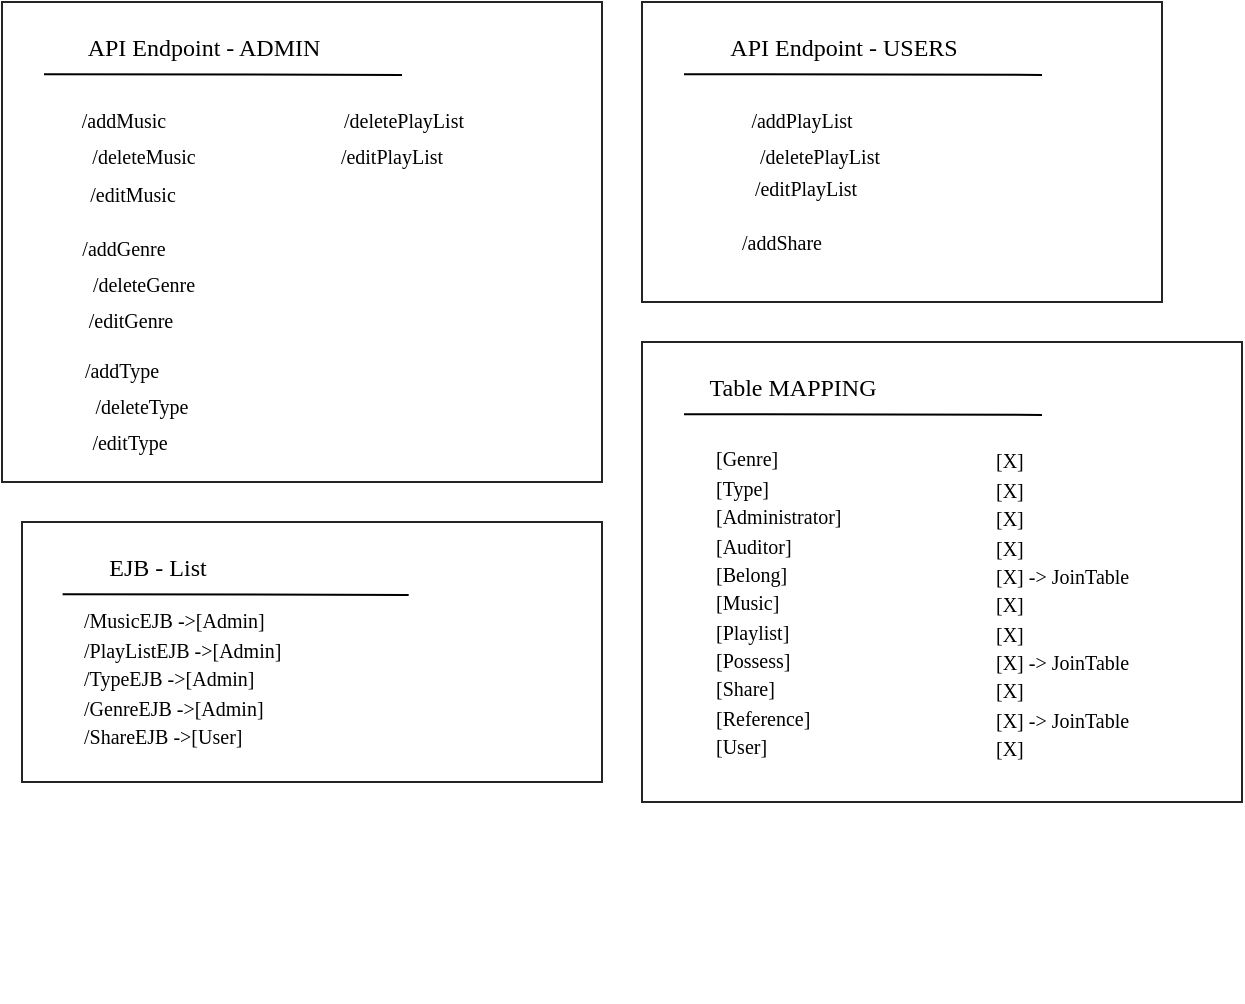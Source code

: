 <mxfile version="27.0.9">
  <diagram name="Page-1" id="adGEc_nTsVdC9XLiCqks">
    <mxGraphModel dx="593" dy="467" grid="1" gridSize="10" guides="1" tooltips="1" connect="1" arrows="1" fold="1" page="1" pageScale="1" pageWidth="827" pageHeight="1169" math="0" shadow="0">
      <root>
        <mxCell id="0" />
        <mxCell id="1" parent="0" />
        <mxCell id="QBsLuEhznaoQFIBBGWlC-17" value="" style="group" parent="1" vertex="1" connectable="0">
          <mxGeometry x="250" y="170" width="300" height="240" as="geometry" />
        </mxCell>
        <mxCell id="xaW593ikv_hJflvQ_vIK-4" value="" style="rounded=0;whiteSpace=wrap;html=1;fillColor=light-dark(#FFFFFF,#242426);strokeColor=light-dark(#242426,#242426);movable=1;resizable=1;rotatable=1;deletable=1;editable=1;locked=0;connectable=1;container=0;" parent="QBsLuEhznaoQFIBBGWlC-17" vertex="1">
          <mxGeometry width="300" height="240" as="geometry" />
        </mxCell>
        <mxCell id="xaW593ikv_hJflvQ_vIK-55" value="&lt;font style=&quot;font-size: 10px; color: light-dark(rgb(0, 0, 0), rgb(96, 114, 250));&quot;&gt;/editPlayList&lt;/font&gt;" style="text;html=1;align=center;verticalAlign=middle;whiteSpace=wrap;rounded=0;fontFamily=Nerd;container=0;" parent="QBsLuEhznaoQFIBBGWlC-17" vertex="1">
          <mxGeometry x="130" y="63.78" width="130" height="27.33" as="geometry" />
        </mxCell>
        <mxCell id="xaW593ikv_hJflvQ_vIK-57" value="&lt;font style=&quot;font-size: 10px; color: light-dark(rgb(0, 0, 0), rgb(96, 114, 250));&quot;&gt;/editMusic&lt;/font&gt;" style="text;html=1;align=center;verticalAlign=middle;whiteSpace=wrap;rounded=0;fontFamily=Nerd;container=0;" parent="QBsLuEhznaoQFIBBGWlC-17" vertex="1">
          <mxGeometry x="1" y="82" width="129" height="27.33" as="geometry" />
        </mxCell>
        <mxCell id="xaW593ikv_hJflvQ_vIK-6" value="API Endpoint - ADMIN" style="text;html=1;align=center;verticalAlign=middle;whiteSpace=wrap;rounded=0;fontFamily=Nerd;container=0;fontColor=light-dark(#000000,#B2B0BF);" parent="QBsLuEhznaoQFIBBGWlC-17" vertex="1">
          <mxGeometry x="21" y="9.111" width="160" height="27.333" as="geometry" />
        </mxCell>
        <mxCell id="xaW593ikv_hJflvQ_vIK-19" value="" style="endArrow=none;html=1;rounded=0;fontColor=light-dark(#000000,#B2B0BF);strokeColor=light-dark(#000000,#B2B0BF);" parent="QBsLuEhznaoQFIBBGWlC-17" edge="1">
          <mxGeometry width="50" height="50" relative="1" as="geometry">
            <mxPoint x="21" y="36.08" as="sourcePoint" />
            <mxPoint x="200" y="36.444" as="targetPoint" />
          </mxGeometry>
        </mxCell>
        <mxCell id="xaW593ikv_hJflvQ_vIK-18" value="&lt;font style=&quot;font-size: 10px; color: light-dark(rgb(0, 0, 0), rgb(67, 194, 63));&quot;&gt;/addMusic&lt;/font&gt;" style="text;html=1;align=center;verticalAlign=middle;whiteSpace=wrap;rounded=0;fontFamily=Nerd;container=0;" parent="QBsLuEhznaoQFIBBGWlC-17" vertex="1">
          <mxGeometry x="1" y="45.556" width="120" height="27.333" as="geometry" />
        </mxCell>
        <mxCell id="xaW593ikv_hJflvQ_vIK-28" value="&lt;font style=&quot;font-size: 10px; color: light-dark(rgb(0, 0, 0), rgb(236, 97, 81));&quot;&gt;/deleteMusic&lt;/font&gt;" style="text;html=1;align=center;verticalAlign=middle;whiteSpace=wrap;rounded=0;fontFamily=Nerd;container=0;" parent="QBsLuEhznaoQFIBBGWlC-17" vertex="1">
          <mxGeometry x="1" y="63.778" width="140" height="27.333" as="geometry" />
        </mxCell>
        <mxCell id="xaW593ikv_hJflvQ_vIK-43" value="&lt;font style=&quot;font-size: 10px; color: light-dark(rgb(0, 0, 0), rgb(236, 97, 81));&quot;&gt;/deletePlayList&lt;/font&gt;" style="text;html=1;align=center;verticalAlign=middle;whiteSpace=wrap;rounded=0;fontFamily=Nerd;container=0;" parent="QBsLuEhznaoQFIBBGWlC-17" vertex="1">
          <mxGeometry x="131" y="45.558" width="140" height="27.333" as="geometry" />
        </mxCell>
        <mxCell id="xaW593ikv_hJflvQ_vIK-34" value="&lt;font style=&quot;color: light-dark(rgb(0, 0, 0), rgb(67, 194, 63)); font-size: 10px;&quot;&gt;/addType&lt;/font&gt;" style="text;html=1;align=center;verticalAlign=middle;whiteSpace=wrap;rounded=0;fontFamily=Nerd;container=0;" parent="QBsLuEhznaoQFIBBGWlC-17" vertex="1">
          <mxGeometry y="169.997" width="120" height="27.333" as="geometry" />
        </mxCell>
        <mxCell id="xaW593ikv_hJflvQ_vIK-35" value="&lt;font style=&quot;font-size: 10px; color: light-dark(rgb(0, 0, 0), rgb(236, 97, 81));&quot;&gt;/deleteType&lt;/font&gt;" style="text;html=1;align=center;verticalAlign=middle;whiteSpace=wrap;rounded=0;fontFamily=Nerd;container=0;" parent="QBsLuEhznaoQFIBBGWlC-17" vertex="1">
          <mxGeometry y="188.219" width="140" height="27.333" as="geometry" />
        </mxCell>
        <mxCell id="xaW593ikv_hJflvQ_vIK-31" value="&lt;font style=&quot;color: light-dark(rgb(0, 0, 0), rgb(67, 194, 63)); font-size: 10px;&quot;&gt;/addGenre&lt;/font&gt;" style="text;html=1;align=center;verticalAlign=middle;whiteSpace=wrap;rounded=0;fontFamily=Nerd;container=0;" parent="QBsLuEhznaoQFIBBGWlC-17" vertex="1">
          <mxGeometry x="1" y="109.331" width="120.0" height="27.333" as="geometry" />
        </mxCell>
        <mxCell id="xaW593ikv_hJflvQ_vIK-32" value="&lt;font style=&quot;font-size: 10px; color: light-dark(rgb(0, 0, 0), rgb(236, 97, 81));&quot;&gt;/deleteGenre&lt;/font&gt;" style="text;html=1;align=center;verticalAlign=middle;whiteSpace=wrap;rounded=0;fontFamily=Nerd;container=0;" parent="QBsLuEhznaoQFIBBGWlC-17" vertex="1">
          <mxGeometry x="1" y="127.553" width="140" height="27.333" as="geometry" />
        </mxCell>
        <mxCell id="QBsLuEhznaoQFIBBGWlC-13" value="&lt;font style=&quot;font-size: 10px; color: light-dark(rgb(0, 0, 0), rgb(96, 114, 250));&quot;&gt;/editGenre&lt;/font&gt;" style="text;html=1;align=center;verticalAlign=middle;whiteSpace=wrap;rounded=0;fontFamily=Nerd;container=0;" parent="QBsLuEhznaoQFIBBGWlC-17" vertex="1">
          <mxGeometry y="145.78" width="129" height="27.33" as="geometry" />
        </mxCell>
        <mxCell id="QBsLuEhznaoQFIBBGWlC-14" value="&lt;font style=&quot;font-size: 10px; color: light-dark(rgb(0, 0, 0), rgb(96, 114, 250));&quot;&gt;/editType&lt;/font&gt;" style="text;html=1;align=center;verticalAlign=middle;whiteSpace=wrap;rounded=0;fontFamily=Nerd;container=0;" parent="QBsLuEhznaoQFIBBGWlC-17" vertex="1">
          <mxGeometry x="5" y="206" width="118" height="27.33" as="geometry" />
        </mxCell>
        <mxCell id="61xWKuRoAaAwgnql3DkE-5" value="" style="group" parent="1" vertex="1" connectable="0">
          <mxGeometry x="570" y="170" width="260" height="150" as="geometry" />
        </mxCell>
        <mxCell id="QBsLuEhznaoQFIBBGWlC-1" value="" style="rounded=0;whiteSpace=wrap;html=1;fillColor=light-dark(#FFFFFF,#242426);strokeColor=light-dark(#242426,#242426);movable=1;resizable=1;rotatable=1;deletable=1;editable=1;locked=0;connectable=1;container=0;" parent="61xWKuRoAaAwgnql3DkE-5" vertex="1">
          <mxGeometry width="260" height="150" as="geometry" />
        </mxCell>
        <mxCell id="QBsLuEhznaoQFIBBGWlC-2" value="&lt;font style=&quot;font-size: 10px; color: light-dark(rgb(0, 0, 0), rgb(96, 114, 250));&quot;&gt;/editPlayList&lt;/font&gt;" style="text;html=1;align=center;verticalAlign=middle;whiteSpace=wrap;rounded=0;fontFamily=Nerd;container=0;" parent="61xWKuRoAaAwgnql3DkE-5" vertex="1">
          <mxGeometry x="17" y="79.0" width="130" height="27.33" as="geometry" />
        </mxCell>
        <mxCell id="QBsLuEhznaoQFIBBGWlC-4" value="API Endpoint - USERS" style="text;html=1;align=center;verticalAlign=middle;whiteSpace=wrap;rounded=0;fontFamily=Nerd;container=0;fontColor=light-dark(#000000,#B2B0BF);" parent="61xWKuRoAaAwgnql3DkE-5" vertex="1">
          <mxGeometry x="21" y="9.111" width="160" height="27.333" as="geometry" />
        </mxCell>
        <mxCell id="QBsLuEhznaoQFIBBGWlC-5" value="" style="endArrow=none;html=1;rounded=0;fontColor=light-dark(#000000,#B2B0BF);strokeColor=light-dark(#000000,#B2B0BF);" parent="61xWKuRoAaAwgnql3DkE-5" edge="1">
          <mxGeometry width="50" height="50" relative="1" as="geometry">
            <mxPoint x="21" y="36.08" as="sourcePoint" />
            <mxPoint x="200" y="36.444" as="targetPoint" />
          </mxGeometry>
        </mxCell>
        <mxCell id="QBsLuEhznaoQFIBBGWlC-8" value="&lt;font style=&quot;font-size: 10px; color: light-dark(rgb(0, 0, 0), rgb(236, 97, 81));&quot;&gt;/deletePlayList&lt;/font&gt;" style="text;html=1;align=center;verticalAlign=middle;whiteSpace=wrap;rounded=0;fontFamily=Nerd;container=0;" parent="61xWKuRoAaAwgnql3DkE-5" vertex="1">
          <mxGeometry x="19" y="63.778" width="140" height="27.333" as="geometry" />
        </mxCell>
        <mxCell id="QBsLuEhznaoQFIBBGWlC-15" value="&lt;font style=&quot;font-size: 10px; color: light-dark(rgb(0, 0, 0), rgb(67, 194, 63));&quot;&gt;/addPlayList&lt;/font&gt;" style="text;html=1;align=center;verticalAlign=middle;whiteSpace=wrap;rounded=0;fontFamily=Nerd;container=0;" parent="61xWKuRoAaAwgnql3DkE-5" vertex="1">
          <mxGeometry x="10" y="45.56" width="140" height="27.33" as="geometry" />
        </mxCell>
        <mxCell id="61xWKuRoAaAwgnql3DkE-3" value="&lt;font style=&quot;font-size: 10px; color: light-dark(rgb(0, 0, 0), rgb(67, 194, 63));&quot;&gt;/addShare&lt;/font&gt;" style="text;html=1;align=center;verticalAlign=middle;whiteSpace=wrap;rounded=0;fontFamily=Nerd;container=0;" parent="61xWKuRoAaAwgnql3DkE-5" vertex="1">
          <mxGeometry x="10" y="106.326" width="120" height="27.333" as="geometry" />
        </mxCell>
        <mxCell id="ejLephuHNBTfkFpX3HiP-1" value="" style="group" vertex="1" connectable="0" parent="1">
          <mxGeometry x="260" y="430" width="290" height="240" as="geometry" />
        </mxCell>
        <mxCell id="ejLephuHNBTfkFpX3HiP-2" value="" style="rounded=0;whiteSpace=wrap;html=1;fillColor=light-dark(#FFFFFF,#242426);strokeColor=light-dark(#242426,#242426);movable=1;resizable=1;rotatable=1;deletable=1;editable=1;locked=0;connectable=1;container=0;" vertex="1" parent="ejLephuHNBTfkFpX3HiP-1">
          <mxGeometry width="290.0" height="130" as="geometry" />
        </mxCell>
        <mxCell id="ejLephuHNBTfkFpX3HiP-4" value="&lt;div align=&quot;left&quot;&gt;&lt;font style=&quot;font-size: 10px; color: light-dark(rgb(0, 0, 0), rgb(96, 114, 250));&quot;&gt;/MusicEJB&lt;/font&gt;&lt;font style=&quot;font-size: 10px; color: light-dark(rgb(0, 0, 0), rgb(96, 114, 250));&quot;&gt; -&amp;gt;[Admin]&lt;/font&gt;&lt;/div&gt;&lt;div align=&quot;left&quot;&gt;&lt;font style=&quot;font-size: 10px; color: light-dark(rgb(0, 0, 0), rgb(96, 114, 250));&quot;&gt;/PlayListEJB -&amp;gt;[Admin]&lt;/font&gt;&lt;/div&gt;&lt;div align=&quot;left&quot;&gt;&lt;font style=&quot;font-size: 10px; color: light-dark(rgb(0, 0, 0), rgb(96, 114, 250));&quot;&gt;/TypeEJB -&amp;gt;[Admin]&lt;/font&gt;&lt;/div&gt;&lt;div align=&quot;left&quot;&gt;&lt;font style=&quot;font-size: 10px; color: light-dark(rgb(0, 0, 0), rgb(96, 114, 250));&quot;&gt;/GenreEJB -&amp;gt;[Admin]&lt;/font&gt;&lt;/div&gt;&lt;div&gt;&lt;div align=&quot;left&quot;&gt;&lt;font style=&quot;font-size: 10px; color: light-dark(rgb(0, 0, 0), rgb(96, 114, 250));&quot;&gt;/ShareEJB -&amp;gt;[User]&lt;/font&gt;&lt;/div&gt;&lt;br&gt;&lt;/div&gt;" style="text;html=1;align=left;verticalAlign=middle;whiteSpace=wrap;rounded=0;fontFamily=Nerd;container=0;" vertex="1" parent="ejLephuHNBTfkFpX3HiP-1">
          <mxGeometry x="29" y="-10" width="141" height="190" as="geometry" />
        </mxCell>
        <mxCell id="ejLephuHNBTfkFpX3HiP-5" value="EJB - List" style="text;html=1;align=center;verticalAlign=middle;whiteSpace=wrap;rounded=0;fontFamily=Nerd;container=0;fontColor=light-dark(#000000,#B2B0BF);" vertex="1" parent="ejLephuHNBTfkFpX3HiP-1">
          <mxGeometry x="20.3" y="9.11" width="95.7" height="27.33" as="geometry" />
        </mxCell>
        <mxCell id="ejLephuHNBTfkFpX3HiP-6" value="" style="endArrow=none;html=1;rounded=0;fontColor=light-dark(#000000,#B2B0BF);strokeColor=light-dark(#000000,#B2B0BF);" edge="1" parent="ejLephuHNBTfkFpX3HiP-1">
          <mxGeometry width="50" height="50" relative="1" as="geometry">
            <mxPoint x="20.3" y="36.08" as="sourcePoint" />
            <mxPoint x="193.333" y="36.444" as="targetPoint" />
          </mxGeometry>
        </mxCell>
        <mxCell id="ejLephuHNBTfkFpX3HiP-16" value="" style="group" vertex="1" connectable="0" parent="1">
          <mxGeometry x="570" y="340" width="300" height="231" as="geometry" />
        </mxCell>
        <mxCell id="61xWKuRoAaAwgnql3DkE-7" value="" style="rounded=0;whiteSpace=wrap;html=1;fillColor=light-dark(#FFFFFF,#242426);strokeColor=light-dark(#242426,#242426);movable=1;resizable=1;rotatable=1;deletable=1;editable=1;locked=0;connectable=1;container=0;" parent="ejLephuHNBTfkFpX3HiP-16" vertex="1">
          <mxGeometry width="300" height="230" as="geometry" />
        </mxCell>
        <mxCell id="61xWKuRoAaAwgnql3DkE-9" value="Table MAPPING" style="text;html=1;align=center;verticalAlign=middle;whiteSpace=wrap;rounded=0;fontFamily=Nerd;container=0;fontColor=light-dark(#000000,#B2B0BF);" parent="ejLephuHNBTfkFpX3HiP-16" vertex="1">
          <mxGeometry x="21" y="9.11" width="109" height="27.33" as="geometry" />
        </mxCell>
        <mxCell id="61xWKuRoAaAwgnql3DkE-10" value="" style="endArrow=none;html=1;rounded=0;fontColor=light-dark(#000000,#B2B0BF);strokeColor=light-dark(#000000,#B2B0BF);" parent="ejLephuHNBTfkFpX3HiP-16" edge="1">
          <mxGeometry width="50" height="50" relative="1" as="geometry">
            <mxPoint x="21" y="36.08" as="sourcePoint" />
            <mxPoint x="200" y="36.444" as="targetPoint" />
          </mxGeometry>
        </mxCell>
        <mxCell id="61xWKuRoAaAwgnql3DkE-12" value="&lt;div align=&quot;left&quot;&gt;&lt;font style=&quot;font-size: 10px; color: light-dark(rgb(0, 0, 0), rgb(67, 194, 63));&quot;&gt;[Genre]&lt;/font&gt;&lt;/div&gt;&lt;div align=&quot;left&quot;&gt;&lt;font style=&quot;font-size: 10px; color: light-dark(rgb(0, 0, 0), rgb(67, 194, 63));&quot;&gt;[Type]&lt;/font&gt;&lt;/div&gt;&lt;div align=&quot;left&quot;&gt;&lt;font style=&quot;font-size: 10px; color: light-dark(rgb(0, 0, 0), rgb(67, 194, 63));&quot;&gt;[Administrator]&lt;/font&gt;&lt;/div&gt;&lt;div align=&quot;left&quot;&gt;&lt;font style=&quot;font-size: 10px; color: light-dark(rgb(0, 0, 0), rgb(67, 194, 63));&quot;&gt;[Auditor]&lt;/font&gt;&lt;/div&gt;&lt;div align=&quot;left&quot;&gt;&lt;font style=&quot;font-size: 10px; color: light-dark(rgb(0, 0, 0), rgb(67, 194, 63));&quot;&gt;[Belong]&lt;/font&gt;&lt;/div&gt;&lt;div align=&quot;left&quot;&gt;&lt;font style=&quot;font-size: 10px; color: light-dark(rgb(0, 0, 0), rgb(67, 194, 63));&quot;&gt;[Music]&lt;/font&gt;&lt;/div&gt;&lt;div align=&quot;left&quot;&gt;&lt;font style=&quot;font-size: 10px; color: light-dark(rgb(0, 0, 0), rgb(67, 194, 63));&quot;&gt;[Playlist]&lt;/font&gt;&lt;/div&gt;&lt;div align=&quot;left&quot;&gt;&lt;font style=&quot;font-size: 10px; color: light-dark(rgb(0, 0, 0), rgb(67, 194, 63));&quot;&gt;[Possess]&lt;/font&gt;&lt;/div&gt;&lt;div align=&quot;left&quot;&gt;&lt;font style=&quot;font-size: 10px; color: light-dark(rgb(0, 0, 0), rgb(67, 194, 63));&quot;&gt;[Share]&lt;/font&gt;&lt;/div&gt;&lt;div align=&quot;left&quot;&gt;&lt;font style=&quot;font-size: 10px; color: light-dark(rgb(0, 0, 0), rgb(67, 194, 63));&quot;&gt;[Reference]&lt;/font&gt;&lt;/div&gt;&lt;div align=&quot;left&quot;&gt;&lt;font style=&quot;font-size: 10px; color: light-dark(rgb(0, 0, 0), rgb(67, 194, 63));&quot;&gt;[User]&lt;/font&gt;&lt;/div&gt;" style="text;html=1;align=left;verticalAlign=middle;whiteSpace=wrap;rounded=0;fontFamily=Nerd;container=0;" parent="ejLephuHNBTfkFpX3HiP-16" vertex="1">
          <mxGeometry x="35" y="30" width="140" height="200" as="geometry" />
        </mxCell>
        <mxCell id="ioom79bH-5KT2z_fwhST-1" value="&lt;div align=&quot;left&quot;&gt;&lt;font style=&quot;font-size: 10px; color: light-dark(rgb(0, 0, 0), rgb(237, 106, 94));&quot;&gt;[X]&lt;/font&gt;&lt;/div&gt;&lt;div align=&quot;left&quot;&gt;&lt;font style=&quot;font-size: 10px; color: light-dark(rgb(0, 0, 0), rgb(237, 106, 94));&quot;&gt;[X]&lt;/font&gt;&lt;/div&gt;&lt;div align=&quot;left&quot;&gt;&lt;font style=&quot;font-size: 10px; color: light-dark(rgb(0, 0, 0), rgb(237, 106, 94));&quot;&gt;[X]&lt;/font&gt;&lt;/div&gt;&lt;div align=&quot;left&quot;&gt;&lt;font style=&quot;font-size: 10px; color: light-dark(rgb(0, 0, 0), rgb(237, 106, 94));&quot;&gt;[X]&lt;/font&gt;&lt;/div&gt;&lt;div align=&quot;left&quot;&gt;&lt;font style=&quot;font-size: 10px; color: light-dark(rgb(0, 0, 0), rgb(237, 106, 94));&quot;&gt;[X] &lt;/font&gt;&lt;font style=&quot;font-size: 10px; color: light-dark(rgb(0, 0, 0), rgb(237, 106, 94));&quot;&gt;-&amp;gt; JoinTable &lt;/font&gt;&lt;br&gt;&lt;/div&gt;&lt;div align=&quot;left&quot;&gt;&lt;font style=&quot;font-size: 10px; color: light-dark(rgb(0, 0, 0), rgb(237, 106, 94));&quot;&gt;[X]&lt;/font&gt;&lt;/div&gt;&lt;div align=&quot;left&quot;&gt;&lt;font style=&quot;font-size: 10px; color: light-dark(rgb(0, 0, 0), rgb(237, 106, 94));&quot;&gt;[X]&lt;/font&gt;&lt;/div&gt;&lt;div align=&quot;left&quot;&gt;&lt;font style=&quot;font-size: 10px; color: light-dark(rgb(0, 0, 0), rgb(237, 106, 94));&quot;&gt;[X] &lt;/font&gt;&lt;font style=&quot;font-size: 10px; color: light-dark(rgb(0, 0, 0), rgb(237, 106, 94));&quot;&gt;-&amp;gt; JoinTable &lt;/font&gt;&lt;/div&gt;&lt;div align=&quot;left&quot;&gt;&lt;font style=&quot;font-size: 10px; color: light-dark(rgb(0, 0, 0), rgb(237, 106, 94));&quot;&gt;[X]&lt;/font&gt;&lt;/div&gt;&lt;div align=&quot;left&quot;&gt;&lt;font style=&quot;font-size: 10px; color: light-dark(rgb(0, 0, 0), rgb(237, 106, 94));&quot;&gt;[X] -&amp;gt; JoinTable &lt;br&gt;&lt;/font&gt;&lt;/div&gt;&lt;div align=&quot;left&quot;&gt;&lt;font style=&quot;font-size: 10px; color: light-dark(rgb(0, 0, 0), rgb(237, 106, 94));&quot;&gt;[X]&lt;/font&gt;&lt;/div&gt;" style="text;html=1;align=left;verticalAlign=middle;whiteSpace=wrap;rounded=0;fontFamily=Nerd;container=0;" parent="ejLephuHNBTfkFpX3HiP-16" vertex="1">
          <mxGeometry x="175" y="31" width="105" height="200" as="geometry" />
        </mxCell>
      </root>
    </mxGraphModel>
  </diagram>
</mxfile>
